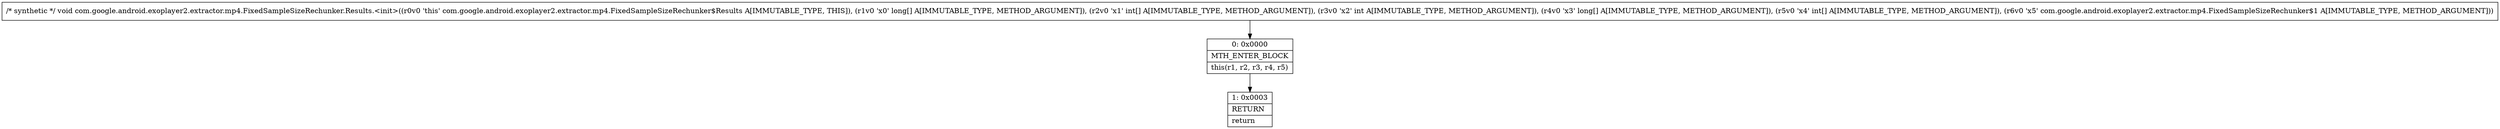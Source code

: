 digraph "CFG forcom.google.android.exoplayer2.extractor.mp4.FixedSampleSizeRechunker.Results.\<init\>([J[II[J[ILcom\/google\/android\/exoplayer2\/extractor\/mp4\/FixedSampleSizeRechunker$1;)V" {
Node_0 [shape=record,label="{0\:\ 0x0000|MTH_ENTER_BLOCK\l|this(r1, r2, r3, r4, r5)\l}"];
Node_1 [shape=record,label="{1\:\ 0x0003|RETURN\l|return\l}"];
MethodNode[shape=record,label="{\/* synthetic *\/ void com.google.android.exoplayer2.extractor.mp4.FixedSampleSizeRechunker.Results.\<init\>((r0v0 'this' com.google.android.exoplayer2.extractor.mp4.FixedSampleSizeRechunker$Results A[IMMUTABLE_TYPE, THIS]), (r1v0 'x0' long[] A[IMMUTABLE_TYPE, METHOD_ARGUMENT]), (r2v0 'x1' int[] A[IMMUTABLE_TYPE, METHOD_ARGUMENT]), (r3v0 'x2' int A[IMMUTABLE_TYPE, METHOD_ARGUMENT]), (r4v0 'x3' long[] A[IMMUTABLE_TYPE, METHOD_ARGUMENT]), (r5v0 'x4' int[] A[IMMUTABLE_TYPE, METHOD_ARGUMENT]), (r6v0 'x5' com.google.android.exoplayer2.extractor.mp4.FixedSampleSizeRechunker$1 A[IMMUTABLE_TYPE, METHOD_ARGUMENT])) }"];
MethodNode -> Node_0;
Node_0 -> Node_1;
}

